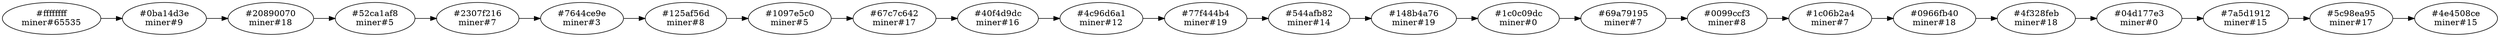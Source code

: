 digraph tree {
	rankdir = LR
	"#ffffffff\nminer#65535"
	"#0ba14d3e\nminer#9"
	"#20890070\nminer#18"
	"#52ca1af8\nminer#5"
	"#2307f216\nminer#7"
	"#7644ce9e\nminer#3"
	"#125af56d\nminer#8"
	"#1097e5c0\nminer#5"
	"#67c7c642\nminer#17"
	"#40f4d9dc\nminer#16"
	"#4c96d6a1\nminer#12"
	"#77f444b4\nminer#19"
	"#544afb82\nminer#14"
	"#148b4a76\nminer#19"
	"#1c0c09dc\nminer#0"
	"#69a79195\nminer#7"
	"#0099ccf3\nminer#8"
	"#1c06b2a4\nminer#7"
	"#0966fb40\nminer#18"
	"#4f328feb\nminer#18"
	"#04d177e3\nminer#0"
	"#7a5d1912\nminer#15"
	"#5c98ea95\nminer#17"
	"#4e4508ce\nminer#15"
	"#ffffffff\nminer#65535" -> "#0ba14d3e\nminer#9"
	"#0ba14d3e\nminer#9" -> "#20890070\nminer#18"
	"#20890070\nminer#18" -> "#52ca1af8\nminer#5"
	"#52ca1af8\nminer#5" -> "#2307f216\nminer#7"
	"#2307f216\nminer#7" -> "#7644ce9e\nminer#3"
	"#7644ce9e\nminer#3" -> "#125af56d\nminer#8"
	"#125af56d\nminer#8" -> "#1097e5c0\nminer#5"
	"#1097e5c0\nminer#5" -> "#67c7c642\nminer#17"
	"#67c7c642\nminer#17" -> "#40f4d9dc\nminer#16"
	"#40f4d9dc\nminer#16" -> "#4c96d6a1\nminer#12"
	"#4c96d6a1\nminer#12" -> "#77f444b4\nminer#19"
	"#77f444b4\nminer#19" -> "#544afb82\nminer#14"
	"#544afb82\nminer#14" -> "#148b4a76\nminer#19"
	"#148b4a76\nminer#19" -> "#1c0c09dc\nminer#0"
	"#1c0c09dc\nminer#0" -> "#69a79195\nminer#7"
	"#69a79195\nminer#7" -> "#0099ccf3\nminer#8"
	"#0099ccf3\nminer#8" -> "#1c06b2a4\nminer#7"
	"#1c06b2a4\nminer#7" -> "#0966fb40\nminer#18"
	"#0966fb40\nminer#18" -> "#4f328feb\nminer#18"
	"#4f328feb\nminer#18" -> "#04d177e3\nminer#0"
	"#04d177e3\nminer#0" -> "#7a5d1912\nminer#15"
	"#7a5d1912\nminer#15" -> "#5c98ea95\nminer#17"
	"#5c98ea95\nminer#17" -> "#4e4508ce\nminer#15"
}
